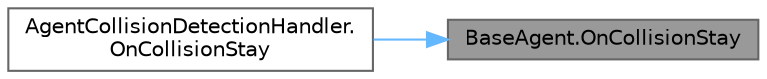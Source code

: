 digraph "BaseAgent.OnCollisionStay"
{
 // LATEX_PDF_SIZE
  bgcolor="transparent";
  edge [fontname=Helvetica,fontsize=10,labelfontname=Helvetica,labelfontsize=10];
  node [fontname=Helvetica,fontsize=10,shape=box,height=0.2,width=0.4];
  rankdir="RL";
  Node1 [id="Node000001",label="BaseAgent.OnCollisionStay",height=0.2,width=0.4,color="gray40", fillcolor="grey60", style="filled", fontcolor="black",tooltip="Triggered by AgentCollisionDetectionHandler.OnCollisionStay."];
  Node1 -> Node2 [id="edge1_Node000001_Node000002",dir="back",color="steelblue1",style="solid",tooltip=" "];
  Node2 [id="Node000002",label="AgentCollisionDetectionHandler.\lOnCollisionStay",height=0.2,width=0.4,color="grey40", fillcolor="white", style="filled",URL="$class_agent_collision_detection_handler.html#aaec67d11a7f870f7c9dccc8196f24669",tooltip="Called each frame agent stays in collision."];
}
